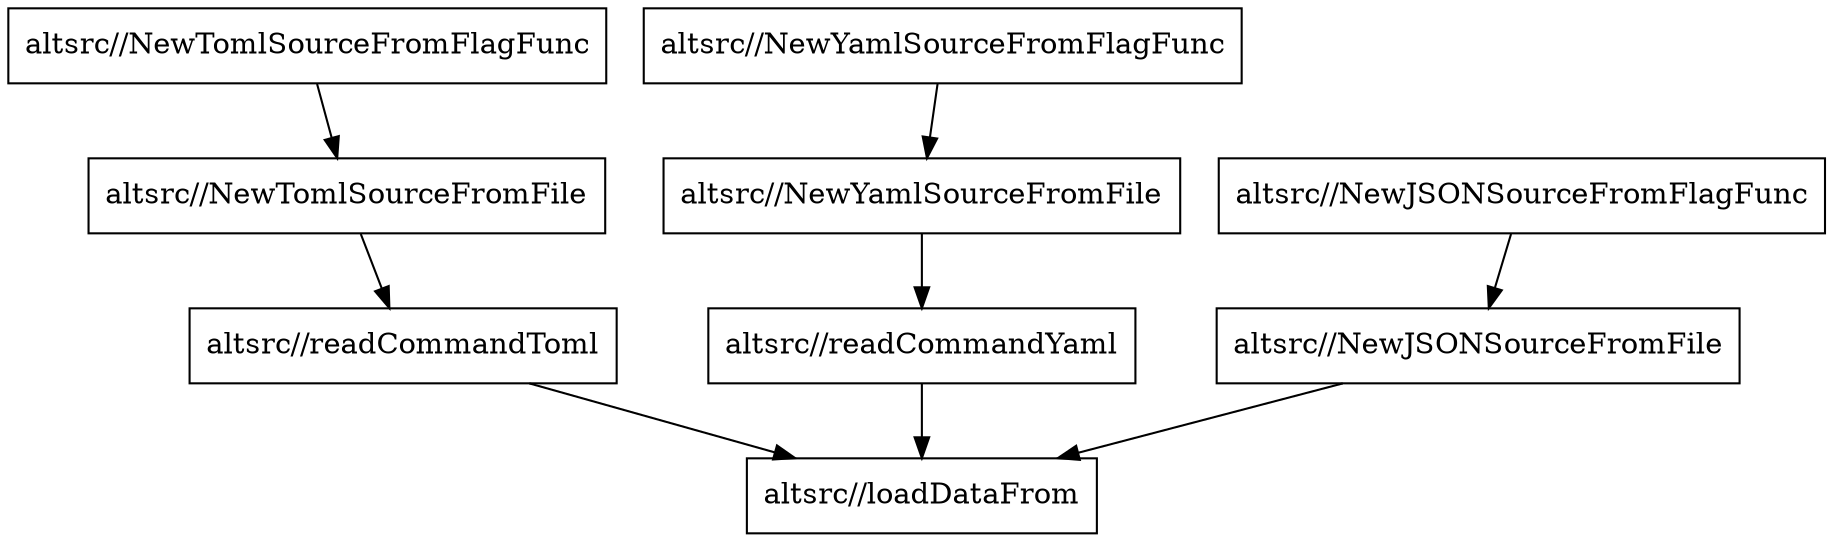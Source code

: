 digraph gph {
"altsrc//loadDataFrom" [label="altsrc//loadDataFrom", shape="box"];
"altsrc//readCommandToml" [label="altsrc//readCommandToml", shape="box"];
"altsrc//NewTomlSourceFromFile" [label="altsrc//NewTomlSourceFromFile", shape="box"];
"altsrc//NewTomlSourceFromFlagFunc" [label="altsrc//NewTomlSourceFromFlagFunc", shape="box"];
"altsrc//readCommandYaml" [label="altsrc//readCommandYaml", shape="box"];
"altsrc//NewYamlSourceFromFile" [label="altsrc//NewYamlSourceFromFile", shape="box"];
"altsrc//NewYamlSourceFromFlagFunc" [label="altsrc//NewYamlSourceFromFlagFunc", shape="box"];
"altsrc//NewJSONSourceFromFile" [label="altsrc//NewJSONSourceFromFile", shape="box"];
"altsrc//NewJSONSourceFromFlagFunc" [label="altsrc//NewJSONSourceFromFlagFunc", shape="box"];"altsrc//readCommandYaml"->"altsrc//loadDataFrom";
"altsrc//NewJSONSourceFromFile"->"altsrc//loadDataFrom";
"altsrc//readCommandToml"->"altsrc//loadDataFrom";
"altsrc//NewYamlSourceFromFile"->"altsrc//readCommandYaml";
"altsrc//NewYamlSourceFromFlagFunc"->"altsrc//NewYamlSourceFromFile";
"altsrc//NewJSONSourceFromFlagFunc"->"altsrc//NewJSONSourceFromFile";
"altsrc//NewTomlSourceFromFile"->"altsrc//readCommandToml";
"altsrc//NewTomlSourceFromFlagFunc"->"altsrc//NewTomlSourceFromFile";
}